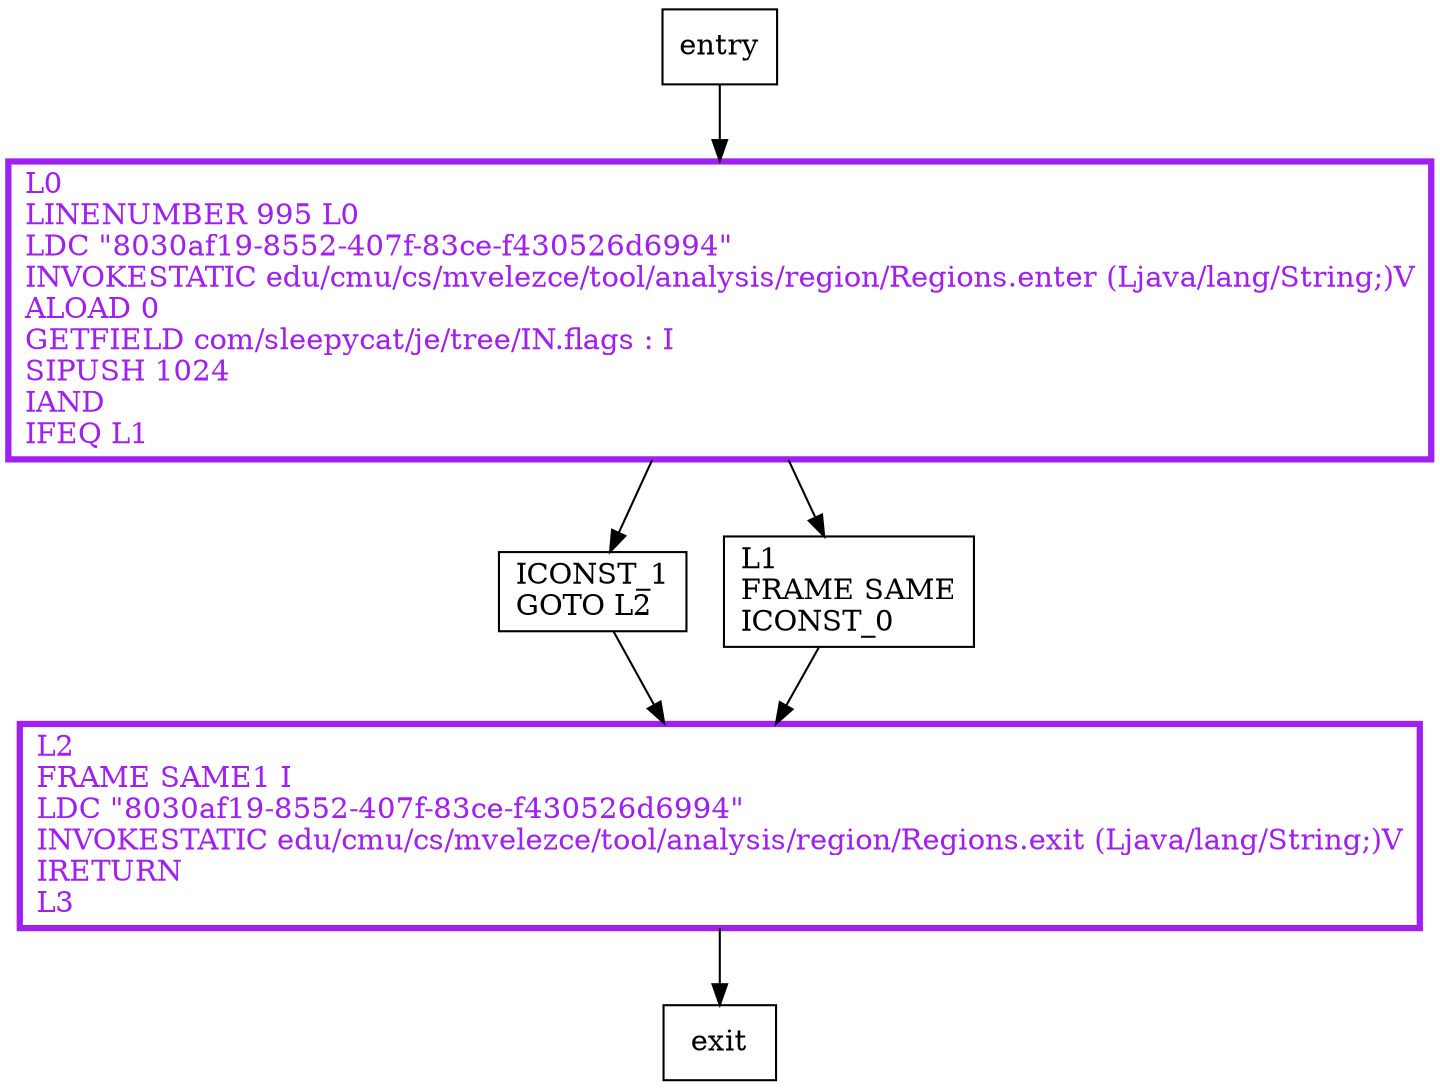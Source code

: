 digraph isExpirationInHours {
node [shape=record];
920812980 [label="L0\lLINENUMBER 995 L0\lLDC \"8030af19-8552-407f-83ce-f430526d6994\"\lINVOKESTATIC edu/cmu/cs/mvelezce/tool/analysis/region/Regions.enter (Ljava/lang/String;)V\lALOAD 0\lGETFIELD com/sleepycat/je/tree/IN.flags : I\lSIPUSH 1024\lIAND\lIFEQ L1\l"];
2034616466 [label="L2\lFRAME SAME1 I\lLDC \"8030af19-8552-407f-83ce-f430526d6994\"\lINVOKESTATIC edu/cmu/cs/mvelezce/tool/analysis/region/Regions.exit (Ljava/lang/String;)V\lIRETURN\lL3\l"];
388263778 [label="ICONST_1\lGOTO L2\l"];
1858009478 [label="L1\lFRAME SAME\lICONST_0\l"];
entry;
exit;
entry -> 920812980;
920812980 -> 388263778;
920812980 -> 1858009478;
2034616466 -> exit;
388263778 -> 2034616466;
1858009478 -> 2034616466;
920812980[fontcolor="purple", penwidth=3, color="purple"];
2034616466[fontcolor="purple", penwidth=3, color="purple"];
}
